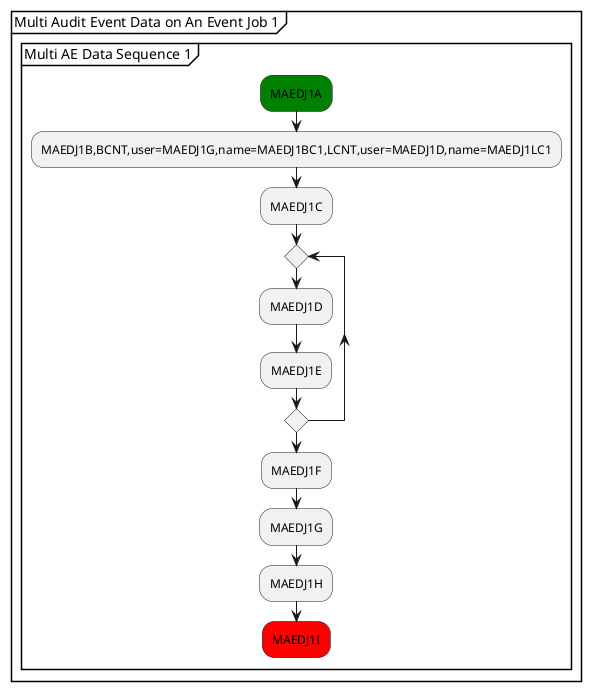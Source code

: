 
@startuml 
partition "Multi Audit Event Data on An Event Job 1" {
  group "Multi AE Data Sequence 1"
      #green:MAEDJ1A;
      :MAEDJ1B,BCNT,user=MAEDJ1G,name=MAEDJ1BC1,LCNT,user=MAEDJ1D,name=MAEDJ1LC1;
      :MAEDJ1C;
      repeat
        :MAEDJ1D;
        :MAEDJ1E;
      repeat while
      :MAEDJ1F;
      :MAEDJ1G;
      :MAEDJ1H;
      #red:MAEDJ1I;
  end group
}
@enduml
